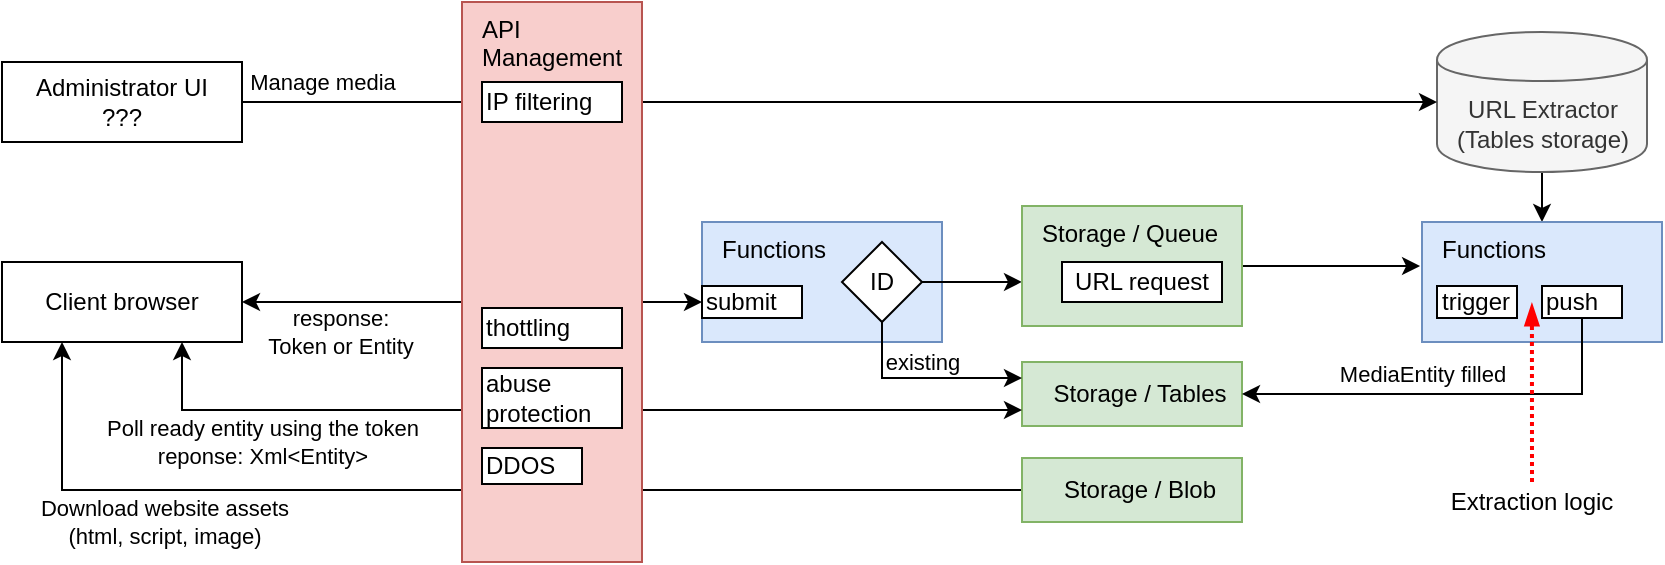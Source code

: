 <mxfile version="13.0.1" type="device"><diagram id="tVAUSlTH2H1SZ9lv0JLW" name="Page-1"><mxGraphModel dx="1086" dy="816" grid="1" gridSize="10" guides="1" tooltips="1" connect="1" arrows="1" fold="1" page="0" pageScale="1" pageWidth="850" pageHeight="1100" math="0" shadow="0"><root><mxCell id="0"/><mxCell id="1" parent="0"/><mxCell id="w8z0xkZCbCZyzEUwdZEJ-14" style="edgeStyle=orthogonalEdgeStyle;rounded=0;orthogonalLoop=1;jettySize=auto;html=1;exitX=0;exitY=0.5;exitDx=0;exitDy=0;entryX=0.25;entryY=1;entryDx=0;entryDy=0;" edge="1" parent="1" source="w8z0xkZCbCZyzEUwdZEJ-12" target="w8z0xkZCbCZyzEUwdZEJ-13"><mxGeometry relative="1" as="geometry"><mxPoint x="600" y="424" as="sourcePoint"/></mxGeometry></mxCell><mxCell id="w8z0xkZCbCZyzEUwdZEJ-15" value="Download website assets&lt;br&gt;(html, script, image)" style="edgeLabel;html=1;align=center;verticalAlign=middle;resizable=0;points=[];" vertex="1" connectable="0" parent="w8z0xkZCbCZyzEUwdZEJ-14"><mxGeometry x="0.609" y="-3" relative="1" as="geometry"><mxPoint x="16" y="19" as="offset"/></mxGeometry></mxCell><mxCell id="StxIYLzGw9Mi5cOkr-Zo-11" style="edgeStyle=orthogonalEdgeStyle;rounded=0;orthogonalLoop=1;jettySize=auto;html=1;exitX=0.5;exitY=1;exitDx=0;exitDy=0;entryX=0.5;entryY=0;entryDx=0;entryDy=0;" parent="1" source="StxIYLzGw9Mi5cOkr-Zo-10" target="StxIYLzGw9Mi5cOkr-Zo-6" edge="1"><mxGeometry relative="1" as="geometry"/></mxCell><mxCell id="StxIYLzGw9Mi5cOkr-Zo-6" value="Functions" style="rounded=0;whiteSpace=wrap;html=1;align=left;fillColor=#dae8fc;strokeColor=#6c8ebf;verticalAlign=top;spacingLeft=8;" parent="1" vertex="1"><mxGeometry x="730" y="290" width="120" height="60" as="geometry"/></mxCell><mxCell id="StxIYLzGw9Mi5cOkr-Zo-10" value="URL Extractor&lt;br&gt;(Tables storage)" style="shape=cylinder;whiteSpace=wrap;html=1;boundedLbl=1;backgroundOutline=1;align=center;fillColor=#f5f5f5;strokeColor=#666666;fontColor=#333333;" parent="1" vertex="1"><mxGeometry x="737.5" y="195" width="105" height="70" as="geometry"/></mxCell><mxCell id="StxIYLzGw9Mi5cOkr-Zo-24" style="rounded=0;orthogonalLoop=1;jettySize=auto;html=1;exitX=1;exitY=0.5;exitDx=0;exitDy=0;entryX=0;entryY=0.5;entryDx=0;entryDy=0;" parent="1" source="jy0Dpk9JIPXxignlL6bq-23" target="StxIYLzGw9Mi5cOkr-Zo-10" edge="1"><mxGeometry relative="1" as="geometry"><mxPoint x="460" y="230" as="sourcePoint"/><mxPoint x="807.5" y="230" as="targetPoint"/></mxGeometry></mxCell><mxCell id="StxIYLzGw9Mi5cOkr-Zo-31" value="Manage media" style="edgeLabel;html=1;align=center;verticalAlign=middle;resizable=0;points=[];" parent="StxIYLzGw9Mi5cOkr-Zo-24" vertex="1" connectable="0"><mxGeometry x="-0.749" y="1" relative="1" as="geometry"><mxPoint x="-35" y="-9" as="offset"/></mxGeometry></mxCell><mxCell id="StxIYLzGw9Mi5cOkr-Zo-33" value="abuse protection" style="rounded=0;whiteSpace=wrap;html=1;align=left;" parent="1" vertex="1"><mxGeometry x="370" y="310" width="100" height="20" as="geometry"/></mxCell><mxCell id="jy0Dpk9JIPXxignlL6bq-1" value="Functions" style="rounded=0;whiteSpace=wrap;html=1;align=left;verticalAlign=top;spacingLeft=8;fillColor=#dae8fc;strokeColor=#6c8ebf;" parent="1" vertex="1"><mxGeometry x="370" y="290" width="120" height="60" as="geometry"/></mxCell><mxCell id="jy0Dpk9JIPXxignlL6bq-2" value="submit" style="rounded=0;whiteSpace=wrap;html=1;align=left;" parent="1" vertex="1"><mxGeometry x="370" y="322" width="50" height="16" as="geometry"/></mxCell><mxCell id="jy0Dpk9JIPXxignlL6bq-3" value="trigger" style="rounded=0;whiteSpace=wrap;html=1;align=left;" parent="1" vertex="1"><mxGeometry x="737.5" y="322" width="40" height="16" as="geometry"/></mxCell><mxCell id="jy0Dpk9JIPXxignlL6bq-8" value="Storage / Tables" style="rounded=0;whiteSpace=wrap;html=1;align=center;labelPosition=center;verticalLabelPosition=middle;verticalAlign=middle;spacingLeft=8;fillColor=#d5e8d4;strokeColor=#82b366;" parent="1" vertex="1"><mxGeometry x="530" y="360" width="110" height="32" as="geometry"/></mxCell><mxCell id="jy0Dpk9JIPXxignlL6bq-20" style="edgeStyle=orthogonalEdgeStyle;rounded=0;orthogonalLoop=1;jettySize=auto;html=1;exitX=0.5;exitY=1;exitDx=0;exitDy=0;entryX=1;entryY=0.5;entryDx=0;entryDy=0;" parent="1" source="jy0Dpk9JIPXxignlL6bq-19" target="jy0Dpk9JIPXxignlL6bq-8" edge="1"><mxGeometry relative="1" as="geometry"><Array as="points"><mxPoint x="810" y="376"/></Array></mxGeometry></mxCell><mxCell id="jy0Dpk9JIPXxignlL6bq-27" value="MediaEntity filled" style="edgeLabel;html=1;align=center;verticalAlign=middle;resizable=0;points=[];" parent="jy0Dpk9JIPXxignlL6bq-20" vertex="1" connectable="0"><mxGeometry x="-0.26" relative="1" as="geometry"><mxPoint x="-41" y="-10" as="offset"/></mxGeometry></mxCell><mxCell id="jy0Dpk9JIPXxignlL6bq-19" value="push" style="rounded=0;whiteSpace=wrap;html=1;align=left;" parent="1" vertex="1"><mxGeometry x="790" y="322" width="40" height="16" as="geometry"/></mxCell><mxCell id="jy0Dpk9JIPXxignlL6bq-21" style="edgeStyle=orthogonalEdgeStyle;rounded=0;orthogonalLoop=1;jettySize=auto;html=1;exitX=1;exitY=0.5;exitDx=0;exitDy=0;entryX=0;entryY=0.5;entryDx=0;entryDy=0;startArrow=classic;startFill=1;" parent="1" source="w8z0xkZCbCZyzEUwdZEJ-13" target="jy0Dpk9JIPXxignlL6bq-2" edge="1"><mxGeometry relative="1" as="geometry"><Array as="points"/><mxPoint x="95" y="330" as="sourcePoint"/><mxPoint x="440" y="330" as="targetPoint"/></mxGeometry></mxCell><mxCell id="jy0Dpk9JIPXxignlL6bq-36" value="response:&lt;br&gt;Token or Entity" style="edgeLabel;html=1;align=center;verticalAlign=middle;resizable=0;points=[];" parent="jy0Dpk9JIPXxignlL6bq-21" vertex="1" connectable="0"><mxGeometry x="0.789" y="48" relative="1" as="geometry"><mxPoint x="-157" y="63" as="offset"/></mxGeometry></mxCell><mxCell id="jy0Dpk9JIPXxignlL6bq-34" style="edgeStyle=orthogonalEdgeStyle;rounded=0;orthogonalLoop=1;jettySize=auto;html=1;exitX=0.75;exitY=1;exitDx=0;exitDy=0;entryX=0;entryY=0.75;entryDx=0;entryDy=0;endArrow=classic;strokeColor=#000000;startArrow=classic;startFill=1;" parent="1" source="w8z0xkZCbCZyzEUwdZEJ-13" target="jy0Dpk9JIPXxignlL6bq-8" edge="1"><mxGeometry relative="1" as="geometry"><mxPoint x="35" y="350" as="sourcePoint"/><mxPoint x="600" y="376" as="targetPoint"/></mxGeometry></mxCell><mxCell id="jy0Dpk9JIPXxignlL6bq-35" value="Poll ready entity using the token&lt;br&gt;reponse: Xml&amp;lt;Entity&amp;gt;" style="edgeLabel;html=1;align=center;verticalAlign=middle;resizable=0;points=[];" parent="jy0Dpk9JIPXxignlL6bq-34" vertex="1" connectable="0"><mxGeometry x="-0.209" y="2" relative="1" as="geometry"><mxPoint x="-106" y="18" as="offset"/></mxGeometry></mxCell><mxCell id="jy0Dpk9JIPXxignlL6bq-23" value="Administrator UI&lt;br&gt;???" style="rounded=0;whiteSpace=wrap;html=1;align=center;" parent="1" vertex="1"><mxGeometry x="20" y="210" width="120" height="40" as="geometry"/></mxCell><mxCell id="jy0Dpk9JIPXxignlL6bq-30" style="edgeStyle=orthogonalEdgeStyle;rounded=0;orthogonalLoop=1;jettySize=auto;html=1;exitX=1;exitY=0.5;exitDx=0;exitDy=0;entryX=-0.008;entryY=0.367;entryDx=0;entryDy=0;entryPerimeter=0;" parent="1" source="StxIYLzGw9Mi5cOkr-Zo-2" target="StxIYLzGw9Mi5cOkr-Zo-6" edge="1"><mxGeometry relative="1" as="geometry"/></mxCell><mxCell id="jy0Dpk9JIPXxignlL6bq-31" value="" style="endArrow=blockThin;html=1;entryX=0.458;entryY=0.683;entryDx=0;entryDy=0;entryPerimeter=0;dashed=1;dashPattern=1 1;strokeWidth=2;endFill=1;fillColor=#f8cecc;strokeColor=#ff0000;" parent="1" target="StxIYLzGw9Mi5cOkr-Zo-6" edge="1"><mxGeometry width="50" height="50" relative="1" as="geometry"><mxPoint x="785" y="420" as="sourcePoint"/><mxPoint x="810" y="510" as="targetPoint"/></mxGeometry></mxCell><mxCell id="jy0Dpk9JIPXxignlL6bq-32" value="Extraction logic" style="text;html=1;strokeColor=none;fillColor=none;align=center;verticalAlign=middle;whiteSpace=wrap;rounded=0;" parent="1" vertex="1"><mxGeometry x="740" y="420" width="90" height="20" as="geometry"/></mxCell><mxCell id="jy0Dpk9JIPXxignlL6bq-38" style="edgeStyle=orthogonalEdgeStyle;rounded=0;orthogonalLoop=1;jettySize=auto;html=1;exitX=0.5;exitY=1;exitDx=0;exitDy=0;entryX=0;entryY=0.25;entryDx=0;entryDy=0;endArrow=classic;strokeColor=#000000;" parent="1" source="jy0Dpk9JIPXxignlL6bq-37" target="jy0Dpk9JIPXxignlL6bq-8" edge="1"><mxGeometry relative="1" as="geometry"/></mxCell><mxCell id="jy0Dpk9JIPXxignlL6bq-40" value="existing" style="edgeLabel;html=1;align=center;verticalAlign=middle;resizable=0;points=[];" parent="jy0Dpk9JIPXxignlL6bq-38" vertex="1" connectable="0"><mxGeometry x="-0.49" y="9" relative="1" as="geometry"><mxPoint x="11" y="-5" as="offset"/></mxGeometry></mxCell><mxCell id="w8z0xkZCbCZyzEUwdZEJ-17" style="edgeStyle=orthogonalEdgeStyle;rounded=0;orthogonalLoop=1;jettySize=auto;html=1;exitX=1;exitY=0.5;exitDx=0;exitDy=0;entryX=0;entryY=0.633;entryDx=0;entryDy=0;entryPerimeter=0;" edge="1" parent="1" source="jy0Dpk9JIPXxignlL6bq-37" target="StxIYLzGw9Mi5cOkr-Zo-2"><mxGeometry relative="1" as="geometry"/></mxCell><mxCell id="jy0Dpk9JIPXxignlL6bq-37" value="ID" style="rhombus;whiteSpace=wrap;html=1;align=center;" parent="1" vertex="1"><mxGeometry x="440" y="300" width="40" height="40" as="geometry"/></mxCell><mxCell id="w8z0xkZCbCZyzEUwdZEJ-1" value="API Management" style="rounded=0;whiteSpace=wrap;html=1;verticalAlign=top;align=left;spacingLeft=8;fillColor=#f8cecc;strokeColor=#b85450;" vertex="1" parent="1"><mxGeometry x="250" y="180" width="90" height="280" as="geometry"/></mxCell><mxCell id="w8z0xkZCbCZyzEUwdZEJ-4" value="thottling" style="rounded=0;whiteSpace=wrap;html=1;align=left;" vertex="1" parent="1"><mxGeometry x="260" y="333" width="70" height="20" as="geometry"/></mxCell><mxCell id="w8z0xkZCbCZyzEUwdZEJ-7" value="IP filtering" style="rounded=0;whiteSpace=wrap;html=1;align=left;" vertex="1" parent="1"><mxGeometry x="260" y="220" width="70" height="20" as="geometry"/></mxCell><mxCell id="w8z0xkZCbCZyzEUwdZEJ-8" value="abuse protection" style="rounded=0;whiteSpace=wrap;html=1;align=left;" vertex="1" parent="1"><mxGeometry x="260" y="363" width="70" height="30" as="geometry"/></mxCell><mxCell id="w8z0xkZCbCZyzEUwdZEJ-12" value="Storage / Blob" style="rounded=0;whiteSpace=wrap;html=1;align=center;labelPosition=center;verticalLabelPosition=middle;verticalAlign=middle;spacingLeft=8;fillColor=#d5e8d4;strokeColor=#82b366;" vertex="1" parent="1"><mxGeometry x="530" y="408" width="110" height="32" as="geometry"/></mxCell><mxCell id="w8z0xkZCbCZyzEUwdZEJ-13" value="Client browser" style="rounded=0;whiteSpace=wrap;html=1;align=center;verticalAlign=middle;" vertex="1" parent="1"><mxGeometry x="20" y="310" width="120" height="40" as="geometry"/></mxCell><mxCell id="StxIYLzGw9Mi5cOkr-Zo-2" value="Storage / Queue" style="rounded=0;whiteSpace=wrap;html=1;align=left;labelPosition=center;verticalLabelPosition=middle;verticalAlign=top;spacingLeft=8;fillColor=#d5e8d4;strokeColor=#82b366;" parent="1" vertex="1"><mxGeometry x="530" y="282" width="110" height="60" as="geometry"/></mxCell><mxCell id="StxIYLzGw9Mi5cOkr-Zo-1" value="URL request" style="rounded=0;whiteSpace=wrap;html=1;" parent="1" vertex="1"><mxGeometry x="550" y="310" width="80" height="20" as="geometry"/></mxCell><mxCell id="w8z0xkZCbCZyzEUwdZEJ-18" value="DDOS" style="rounded=0;whiteSpace=wrap;html=1;align=left;" vertex="1" parent="1"><mxGeometry x="260" y="403" width="50" height="18" as="geometry"/></mxCell></root></mxGraphModel></diagram></mxfile>